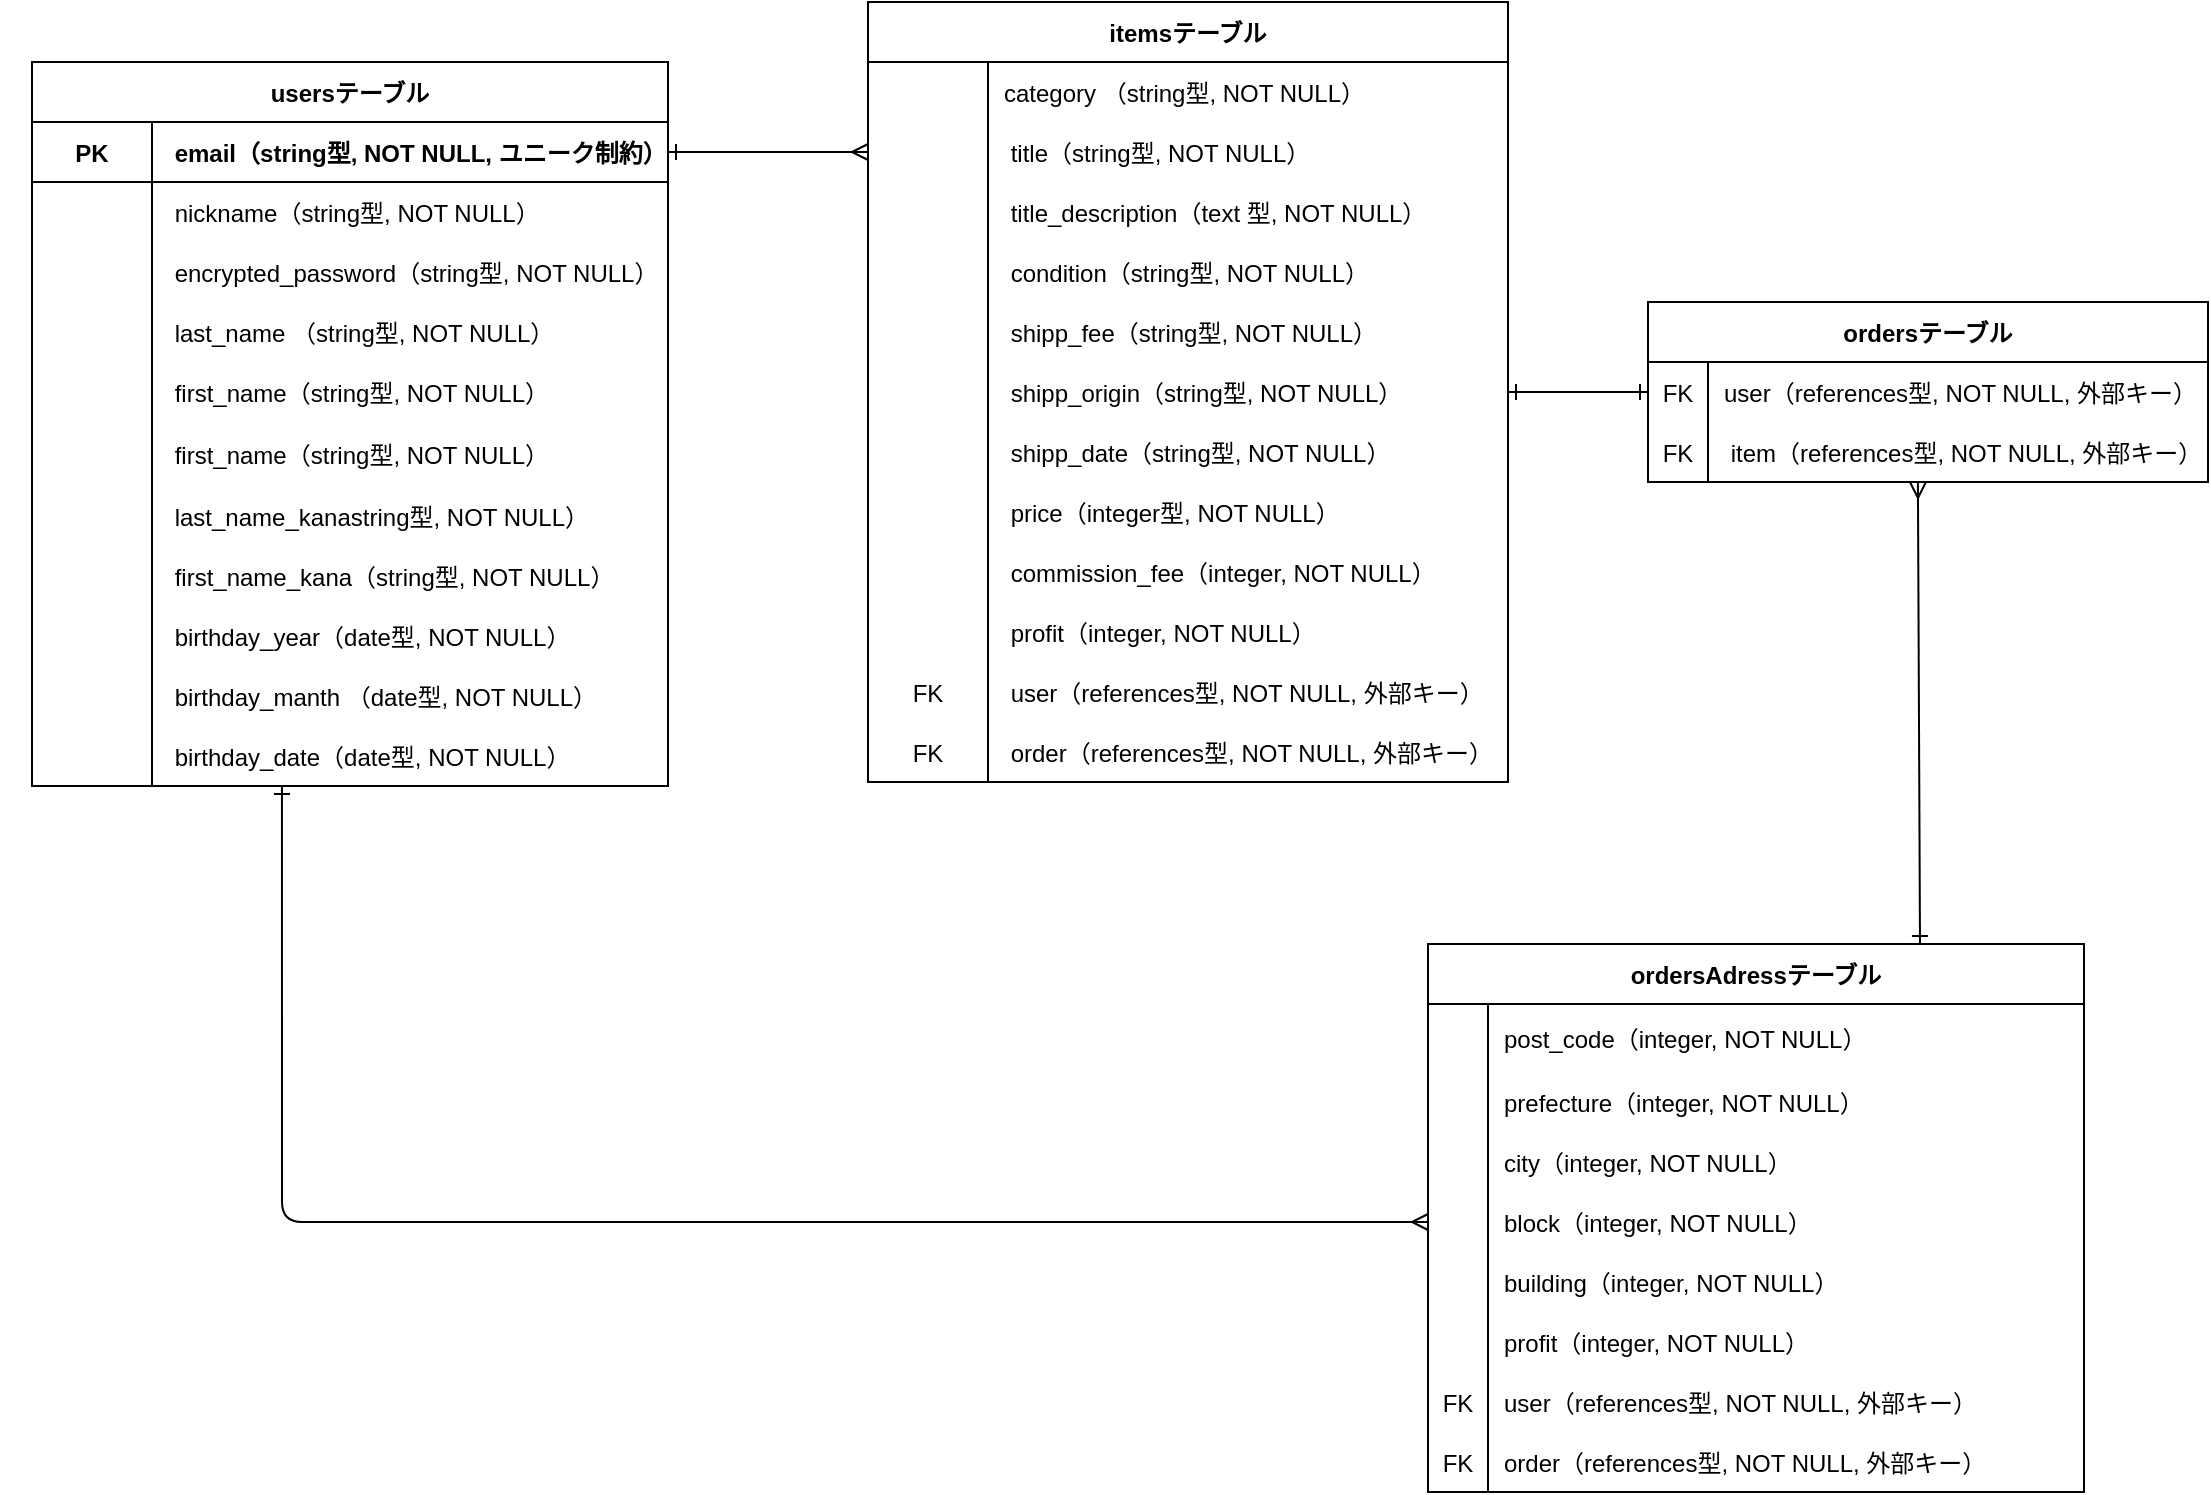 <mxfile>
    <diagram id="hYG_ZyGy6BmzHtWI7-yQ" name="ページ1">
        <mxGraphModel dx="914" dy="629" grid="1" gridSize="10" guides="1" tooltips="1" connect="1" arrows="1" fold="1" page="1" pageScale="1" pageWidth="1169" pageHeight="827" math="0" shadow="0">
            <root>
                <mxCell id="0"/>
                <mxCell id="1" parent="0"/>
                <mxCell id="55" value="" style="shape=tableRow;horizontal=0;startSize=0;swimlaneHead=0;swimlaneBody=0;fillColor=none;collapsible=0;dropTarget=0;points=[[0,0.5],[1,0.5]];portConstraint=eastwest;top=0;left=0;right=0;bottom=0;" parent="1" vertex="1">
                    <mxGeometry x="22" y="200" width="180" height="30" as="geometry"/>
                </mxCell>
                <mxCell id="390" style="edgeStyle=orthogonalEdgeStyle;rounded=1;jumpStyle=none;html=1;entryX=0;entryY=0.5;entryDx=0;entryDy=0;strokeWidth=1;startArrow=ERone;startFill=0;endArrow=ERmany;endFill=0;sourcePerimeterSpacing=0;targetPerimeterSpacing=10;exitX=0.393;exitY=1;exitDx=0;exitDy=0;exitPerimeter=0;" edge="1" parent="1" source="257" target="364">
                    <mxGeometry relative="1" as="geometry">
                        <mxPoint x="160" y="440" as="sourcePoint"/>
                    </mxGeometry>
                </mxCell>
                <mxCell id="198" value="usersテーブル" style="shape=table;startSize=30;container=1;collapsible=1;childLayout=tableLayout;fixedRows=1;rowLines=0;fontStyle=1;align=center;resizeLast=1;strokeColor=default;" vertex="1" parent="1">
                    <mxGeometry x="37" y="70" width="318" height="362" as="geometry"/>
                </mxCell>
                <mxCell id="202" value="" style="shape=tableRow;horizontal=0;startSize=0;swimlaneHead=0;swimlaneBody=0;fillColor=none;collapsible=0;dropTarget=0;points=[[0,0.5],[1,0.5]];portConstraint=eastwest;top=0;left=0;right=0;bottom=1;" vertex="1" parent="198">
                    <mxGeometry y="30" width="318" height="30" as="geometry"/>
                </mxCell>
                <mxCell id="203" value="PK" style="shape=partialRectangle;connectable=0;fillColor=none;top=0;left=0;bottom=0;right=0;fontStyle=1;overflow=hidden;" vertex="1" parent="202">
                    <mxGeometry width="60" height="30" as="geometry">
                        <mxRectangle width="60" height="30" as="alternateBounds"/>
                    </mxGeometry>
                </mxCell>
                <mxCell id="204" value=" email（string型, NOT NULL, ユニーク制約）" style="shape=partialRectangle;connectable=0;fillColor=none;top=0;left=0;bottom=0;right=0;align=left;spacingLeft=6;fontStyle=1;overflow=hidden;" vertex="1" parent="202">
                    <mxGeometry x="60" width="258" height="30" as="geometry">
                        <mxRectangle width="258" height="30" as="alternateBounds"/>
                    </mxGeometry>
                </mxCell>
                <mxCell id="208" value="" style="shape=tableRow;horizontal=0;startSize=0;swimlaneHead=0;swimlaneBody=0;fillColor=none;collapsible=0;dropTarget=0;points=[[0,0.5],[1,0.5]];portConstraint=eastwest;top=0;left=0;right=0;bottom=0;" vertex="1" parent="198">
                    <mxGeometry y="60" width="318" height="30" as="geometry"/>
                </mxCell>
                <mxCell id="209" value="" style="shape=partialRectangle;connectable=0;fillColor=none;top=0;left=0;bottom=0;right=0;editable=1;overflow=hidden;" vertex="1" parent="208">
                    <mxGeometry width="60" height="30" as="geometry">
                        <mxRectangle width="60" height="30" as="alternateBounds"/>
                    </mxGeometry>
                </mxCell>
                <mxCell id="210" value=" nickname（string型, NOT NULL）" style="shape=partialRectangle;connectable=0;fillColor=none;top=0;left=0;bottom=0;right=0;align=left;spacingLeft=6;overflow=hidden;" vertex="1" parent="208">
                    <mxGeometry x="60" width="258" height="30" as="geometry">
                        <mxRectangle width="258" height="30" as="alternateBounds"/>
                    </mxGeometry>
                </mxCell>
                <mxCell id="211" value="" style="shape=tableRow;horizontal=0;startSize=0;swimlaneHead=0;swimlaneBody=0;fillColor=none;collapsible=0;dropTarget=0;points=[[0,0.5],[1,0.5]];portConstraint=eastwest;top=0;left=0;right=0;bottom=0;" vertex="1" parent="198">
                    <mxGeometry y="90" width="318" height="30" as="geometry"/>
                </mxCell>
                <mxCell id="212" value="" style="shape=partialRectangle;connectable=0;fillColor=none;top=0;left=0;bottom=0;right=0;editable=1;overflow=hidden;" vertex="1" parent="211">
                    <mxGeometry width="60" height="30" as="geometry">
                        <mxRectangle width="60" height="30" as="alternateBounds"/>
                    </mxGeometry>
                </mxCell>
                <mxCell id="213" value=" encrypted_password（string型, NOT NULL）" style="shape=partialRectangle;connectable=0;fillColor=none;top=0;left=0;bottom=0;right=0;align=left;spacingLeft=6;overflow=hidden;" vertex="1" parent="211">
                    <mxGeometry x="60" width="258" height="30" as="geometry">
                        <mxRectangle width="258" height="30" as="alternateBounds"/>
                    </mxGeometry>
                </mxCell>
                <mxCell id="217" value="" style="shape=tableRow;horizontal=0;startSize=0;swimlaneHead=0;swimlaneBody=0;fillColor=none;collapsible=0;dropTarget=0;points=[[0,0.5],[1,0.5]];portConstraint=eastwest;top=0;left=0;right=0;bottom=0;" vertex="1" parent="198">
                    <mxGeometry y="120" width="318" height="30" as="geometry"/>
                </mxCell>
                <mxCell id="218" value="" style="shape=partialRectangle;connectable=0;fillColor=none;top=0;left=0;bottom=0;right=0;editable=1;overflow=hidden;" vertex="1" parent="217">
                    <mxGeometry width="60" height="30" as="geometry">
                        <mxRectangle width="60" height="30" as="alternateBounds"/>
                    </mxGeometry>
                </mxCell>
                <mxCell id="219" value=" last_name （string型, NOT NULL）" style="shape=partialRectangle;connectable=0;fillColor=none;top=0;left=0;bottom=0;right=0;align=left;spacingLeft=6;overflow=hidden;" vertex="1" parent="217">
                    <mxGeometry x="60" width="258" height="30" as="geometry">
                        <mxRectangle width="258" height="30" as="alternateBounds"/>
                    </mxGeometry>
                </mxCell>
                <mxCell id="298" value="" style="shape=tableRow;horizontal=0;startSize=0;swimlaneHead=0;swimlaneBody=0;fillColor=none;collapsible=0;dropTarget=0;points=[[0,0.5],[1,0.5]];portConstraint=eastwest;top=0;left=0;right=0;bottom=0;" vertex="1" parent="198">
                    <mxGeometry y="150" width="318" height="30" as="geometry"/>
                </mxCell>
                <mxCell id="299" value="" style="shape=partialRectangle;connectable=0;fillColor=none;top=0;left=0;bottom=0;right=0;editable=1;overflow=hidden;" vertex="1" parent="298">
                    <mxGeometry width="60" height="30" as="geometry">
                        <mxRectangle width="60" height="30" as="alternateBounds"/>
                    </mxGeometry>
                </mxCell>
                <mxCell id="300" value=" first_name（string型, NOT NULL）" style="shape=partialRectangle;connectable=0;fillColor=none;top=0;left=0;bottom=0;right=0;align=left;spacingLeft=6;overflow=hidden;" vertex="1" parent="298">
                    <mxGeometry x="60" width="258" height="30" as="geometry">
                        <mxRectangle width="258" height="30" as="alternateBounds"/>
                    </mxGeometry>
                </mxCell>
                <mxCell id="220" value="" style="shape=tableRow;horizontal=0;startSize=0;swimlaneHead=0;swimlaneBody=0;fillColor=none;collapsible=0;dropTarget=0;points=[[0,0.5],[1,0.5]];portConstraint=eastwest;top=0;left=0;right=0;bottom=0;" vertex="1" parent="198">
                    <mxGeometry y="180" width="318" height="32" as="geometry"/>
                </mxCell>
                <mxCell id="221" value="" style="shape=partialRectangle;connectable=0;fillColor=none;top=0;left=0;bottom=0;right=0;editable=1;overflow=hidden;" vertex="1" parent="220">
                    <mxGeometry width="60" height="32" as="geometry">
                        <mxRectangle width="60" height="32" as="alternateBounds"/>
                    </mxGeometry>
                </mxCell>
                <mxCell id="222" value=" first_name（string型, NOT NULL）" style="shape=partialRectangle;connectable=0;fillColor=none;top=0;left=0;bottom=0;right=0;align=left;spacingLeft=6;overflow=hidden;" vertex="1" parent="220">
                    <mxGeometry x="60" width="258" height="32" as="geometry">
                        <mxRectangle width="258" height="32" as="alternateBounds"/>
                    </mxGeometry>
                </mxCell>
                <mxCell id="235" style="shape=tableRow;horizontal=0;startSize=0;swimlaneHead=0;swimlaneBody=0;fillColor=none;collapsible=0;dropTarget=0;points=[[0,0.5],[1,0.5]];portConstraint=eastwest;top=0;left=0;right=0;bottom=0;" vertex="1" parent="198">
                    <mxGeometry y="212" width="318" height="30" as="geometry"/>
                </mxCell>
                <mxCell id="236" style="shape=partialRectangle;connectable=0;fillColor=none;top=0;left=0;bottom=0;right=0;editable=1;overflow=hidden;" vertex="1" parent="235">
                    <mxGeometry width="60" height="30" as="geometry">
                        <mxRectangle width="60" height="30" as="alternateBounds"/>
                    </mxGeometry>
                </mxCell>
                <mxCell id="237" value=" last_name_kanastring型, NOT NULL）" style="shape=partialRectangle;connectable=0;fillColor=none;top=0;left=0;bottom=0;right=0;align=left;spacingLeft=6;overflow=hidden;" vertex="1" parent="235">
                    <mxGeometry x="60" width="258" height="30" as="geometry">
                        <mxRectangle width="258" height="30" as="alternateBounds"/>
                    </mxGeometry>
                </mxCell>
                <mxCell id="238" value="" style="shape=tableRow;horizontal=0;startSize=0;swimlaneHead=0;swimlaneBody=0;fillColor=none;collapsible=0;dropTarget=0;points=[[0,0.5],[1,0.5]];portConstraint=eastwest;top=0;left=0;right=0;bottom=0;" vertex="1" parent="198">
                    <mxGeometry y="242" width="318" height="30" as="geometry"/>
                </mxCell>
                <mxCell id="239" value="" style="shape=partialRectangle;connectable=0;fillColor=none;top=0;left=0;bottom=0;right=0;editable=1;overflow=hidden;" vertex="1" parent="238">
                    <mxGeometry width="60" height="30" as="geometry">
                        <mxRectangle width="60" height="30" as="alternateBounds"/>
                    </mxGeometry>
                </mxCell>
                <mxCell id="240" value=" first_name_kana（string型, NOT NULL）" style="shape=partialRectangle;connectable=0;fillColor=none;top=0;left=0;bottom=0;right=0;align=left;spacingLeft=6;overflow=hidden;" vertex="1" parent="238">
                    <mxGeometry x="60" width="258" height="30" as="geometry">
                        <mxRectangle width="258" height="30" as="alternateBounds"/>
                    </mxGeometry>
                </mxCell>
                <mxCell id="260" value="" style="shape=tableRow;horizontal=0;startSize=0;swimlaneHead=0;swimlaneBody=0;fillColor=none;collapsible=0;dropTarget=0;points=[[0,0.5],[1,0.5]];portConstraint=eastwest;top=0;left=0;right=0;bottom=0;" vertex="1" parent="198">
                    <mxGeometry y="272" width="318" height="30" as="geometry"/>
                </mxCell>
                <mxCell id="261" value="" style="shape=partialRectangle;connectable=0;fillColor=none;top=0;left=0;bottom=0;right=0;editable=1;overflow=hidden;" vertex="1" parent="260">
                    <mxGeometry width="60" height="30" as="geometry">
                        <mxRectangle width="60" height="30" as="alternateBounds"/>
                    </mxGeometry>
                </mxCell>
                <mxCell id="262" value=" birthday_year（date型, NOT NULL）" style="shape=partialRectangle;connectable=0;fillColor=none;top=0;left=0;bottom=0;right=0;align=left;spacingLeft=6;overflow=hidden;" vertex="1" parent="260">
                    <mxGeometry x="60" width="258" height="30" as="geometry">
                        <mxRectangle width="258" height="30" as="alternateBounds"/>
                    </mxGeometry>
                </mxCell>
                <mxCell id="263" value="" style="shape=tableRow;horizontal=0;startSize=0;swimlaneHead=0;swimlaneBody=0;fillColor=none;collapsible=0;dropTarget=0;points=[[0,0.5],[1,0.5]];portConstraint=eastwest;top=0;left=0;right=0;bottom=0;" vertex="1" parent="198">
                    <mxGeometry y="302" width="318" height="30" as="geometry"/>
                </mxCell>
                <mxCell id="264" value="" style="shape=partialRectangle;connectable=0;fillColor=none;top=0;left=0;bottom=0;right=0;editable=1;overflow=hidden;" vertex="1" parent="263">
                    <mxGeometry width="60" height="30" as="geometry">
                        <mxRectangle width="60" height="30" as="alternateBounds"/>
                    </mxGeometry>
                </mxCell>
                <mxCell id="265" value=" birthday_manth （date型, NOT NULL） " style="shape=partialRectangle;connectable=0;fillColor=none;top=0;left=0;bottom=0;right=0;align=left;spacingLeft=6;overflow=hidden;" vertex="1" parent="263">
                    <mxGeometry x="60" width="258" height="30" as="geometry">
                        <mxRectangle width="258" height="30" as="alternateBounds"/>
                    </mxGeometry>
                </mxCell>
                <mxCell id="257" value="" style="shape=tableRow;horizontal=0;startSize=0;swimlaneHead=0;swimlaneBody=0;fillColor=none;collapsible=0;dropTarget=0;points=[[0,0.5],[1,0.5]];portConstraint=eastwest;top=0;left=0;right=0;bottom=0;" vertex="1" parent="198">
                    <mxGeometry y="332" width="318" height="30" as="geometry"/>
                </mxCell>
                <mxCell id="258" value="" style="shape=partialRectangle;connectable=0;fillColor=none;top=0;left=0;bottom=0;right=0;editable=1;overflow=hidden;" vertex="1" parent="257">
                    <mxGeometry width="60" height="30" as="geometry">
                        <mxRectangle width="60" height="30" as="alternateBounds"/>
                    </mxGeometry>
                </mxCell>
                <mxCell id="259" value=" birthday_date（date型, NOT NULL）" style="shape=partialRectangle;connectable=0;fillColor=none;top=0;left=0;bottom=0;right=0;align=left;spacingLeft=6;overflow=hidden;" vertex="1" parent="257">
                    <mxGeometry x="60" width="258" height="30" as="geometry">
                        <mxRectangle width="258" height="30" as="alternateBounds"/>
                    </mxGeometry>
                </mxCell>
                <mxCell id="267" value="itemsテーブル" style="shape=table;startSize=30;container=1;collapsible=1;childLayout=tableLayout;fixedRows=1;rowLines=0;fontStyle=1;align=center;resizeLast=1;strokeColor=default;" vertex="1" parent="1">
                    <mxGeometry x="455" y="40" width="320" height="390" as="geometry"/>
                </mxCell>
                <mxCell id="271" value="" style="shape=tableRow;horizontal=0;startSize=0;swimlaneHead=0;swimlaneBody=0;fillColor=none;collapsible=0;dropTarget=0;points=[[0,0.5],[1,0.5]];portConstraint=eastwest;top=0;left=0;right=0;bottom=0;" vertex="1" parent="267">
                    <mxGeometry y="30" width="320" height="30" as="geometry"/>
                </mxCell>
                <mxCell id="272" value="" style="shape=partialRectangle;connectable=0;fillColor=none;top=0;left=0;bottom=0;right=0;editable=1;overflow=hidden;" vertex="1" parent="271">
                    <mxGeometry width="60" height="30" as="geometry">
                        <mxRectangle width="60" height="30" as="alternateBounds"/>
                    </mxGeometry>
                </mxCell>
                <mxCell id="273" value="category （string型, NOT NULL）" style="shape=partialRectangle;connectable=0;fillColor=none;top=0;left=0;bottom=0;right=0;align=left;spacingLeft=6;overflow=hidden;" vertex="1" parent="271">
                    <mxGeometry x="60" width="260" height="30" as="geometry">
                        <mxRectangle width="260" height="30" as="alternateBounds"/>
                    </mxGeometry>
                </mxCell>
                <mxCell id="274" value="" style="shape=tableRow;horizontal=0;startSize=0;swimlaneHead=0;swimlaneBody=0;fillColor=none;collapsible=0;dropTarget=0;points=[[0,0.5],[1,0.5]];portConstraint=eastwest;top=0;left=0;right=0;bottom=0;" vertex="1" parent="267">
                    <mxGeometry y="60" width="320" height="30" as="geometry"/>
                </mxCell>
                <mxCell id="275" value="" style="shape=partialRectangle;connectable=0;fillColor=none;top=0;left=0;bottom=0;right=0;editable=1;overflow=hidden;" vertex="1" parent="274">
                    <mxGeometry width="60" height="30" as="geometry">
                        <mxRectangle width="60" height="30" as="alternateBounds"/>
                    </mxGeometry>
                </mxCell>
                <mxCell id="276" value=" title（string型, NOT NULL）" style="shape=partialRectangle;connectable=0;fillColor=none;top=0;left=0;bottom=0;right=0;align=left;spacingLeft=6;overflow=hidden;" vertex="1" parent="274">
                    <mxGeometry x="60" width="260" height="30" as="geometry">
                        <mxRectangle width="260" height="30" as="alternateBounds"/>
                    </mxGeometry>
                </mxCell>
                <mxCell id="277" value="" style="shape=tableRow;horizontal=0;startSize=0;swimlaneHead=0;swimlaneBody=0;fillColor=none;collapsible=0;dropTarget=0;points=[[0,0.5],[1,0.5]];portConstraint=eastwest;top=0;left=0;right=0;bottom=0;" vertex="1" parent="267">
                    <mxGeometry y="90" width="320" height="30" as="geometry"/>
                </mxCell>
                <mxCell id="278" value="" style="shape=partialRectangle;connectable=0;fillColor=none;top=0;left=0;bottom=0;right=0;editable=1;overflow=hidden;" vertex="1" parent="277">
                    <mxGeometry width="60" height="30" as="geometry">
                        <mxRectangle width="60" height="30" as="alternateBounds"/>
                    </mxGeometry>
                </mxCell>
                <mxCell id="279" value=" title_description（text 型, NOT NULL）" style="shape=partialRectangle;connectable=0;fillColor=none;top=0;left=0;bottom=0;right=0;align=left;spacingLeft=6;overflow=hidden;" vertex="1" parent="277">
                    <mxGeometry x="60" width="260" height="30" as="geometry">
                        <mxRectangle width="260" height="30" as="alternateBounds"/>
                    </mxGeometry>
                </mxCell>
                <mxCell id="280" value="" style="shape=tableRow;horizontal=0;startSize=0;swimlaneHead=0;swimlaneBody=0;fillColor=none;collapsible=0;dropTarget=0;points=[[0,0.5],[1,0.5]];portConstraint=eastwest;top=0;left=0;right=0;bottom=0;" vertex="1" parent="267">
                    <mxGeometry y="120" width="320" height="30" as="geometry"/>
                </mxCell>
                <mxCell id="281" value="" style="shape=partialRectangle;connectable=0;fillColor=none;top=0;left=0;bottom=0;right=0;editable=1;overflow=hidden;" vertex="1" parent="280">
                    <mxGeometry width="60" height="30" as="geometry">
                        <mxRectangle width="60" height="30" as="alternateBounds"/>
                    </mxGeometry>
                </mxCell>
                <mxCell id="282" value=" condition（string型, NOT NULL）" style="shape=partialRectangle;connectable=0;fillColor=none;top=0;left=0;bottom=0;right=0;align=left;spacingLeft=6;overflow=hidden;" vertex="1" parent="280">
                    <mxGeometry x="60" width="260" height="30" as="geometry">
                        <mxRectangle width="260" height="30" as="alternateBounds"/>
                    </mxGeometry>
                </mxCell>
                <mxCell id="283" style="shape=tableRow;horizontal=0;startSize=0;swimlaneHead=0;swimlaneBody=0;fillColor=none;collapsible=0;dropTarget=0;points=[[0,0.5],[1,0.5]];portConstraint=eastwest;top=0;left=0;right=0;bottom=0;" vertex="1" parent="267">
                    <mxGeometry y="150" width="320" height="30" as="geometry"/>
                </mxCell>
                <mxCell id="284" style="shape=partialRectangle;connectable=0;fillColor=none;top=0;left=0;bottom=0;right=0;editable=1;overflow=hidden;" vertex="1" parent="283">
                    <mxGeometry width="60" height="30" as="geometry">
                        <mxRectangle width="60" height="30" as="alternateBounds"/>
                    </mxGeometry>
                </mxCell>
                <mxCell id="285" value=" shipp_fee（string型, NOT NULL）" style="shape=partialRectangle;connectable=0;fillColor=none;top=0;left=0;bottom=0;right=0;align=left;spacingLeft=6;overflow=hidden;" vertex="1" parent="283">
                    <mxGeometry x="60" width="260" height="30" as="geometry">
                        <mxRectangle width="260" height="30" as="alternateBounds"/>
                    </mxGeometry>
                </mxCell>
                <mxCell id="286" value="" style="shape=tableRow;horizontal=0;startSize=0;swimlaneHead=0;swimlaneBody=0;fillColor=none;collapsible=0;dropTarget=0;points=[[0,0.5],[1,0.5]];portConstraint=eastwest;top=0;left=0;right=0;bottom=0;" vertex="1" parent="267">
                    <mxGeometry y="180" width="320" height="30" as="geometry"/>
                </mxCell>
                <mxCell id="287" value="" style="shape=partialRectangle;connectable=0;fillColor=none;top=0;left=0;bottom=0;right=0;editable=1;overflow=hidden;" vertex="1" parent="286">
                    <mxGeometry width="60" height="30" as="geometry">
                        <mxRectangle width="60" height="30" as="alternateBounds"/>
                    </mxGeometry>
                </mxCell>
                <mxCell id="288" value=" shipp_origin（string型, NOT NULL）" style="shape=partialRectangle;connectable=0;fillColor=none;top=0;left=0;bottom=0;right=0;align=left;spacingLeft=6;overflow=hidden;" vertex="1" parent="286">
                    <mxGeometry x="60" width="260" height="30" as="geometry">
                        <mxRectangle width="260" height="30" as="alternateBounds"/>
                    </mxGeometry>
                </mxCell>
                <mxCell id="289" value="" style="shape=tableRow;horizontal=0;startSize=0;swimlaneHead=0;swimlaneBody=0;fillColor=none;collapsible=0;dropTarget=0;points=[[0,0.5],[1,0.5]];portConstraint=eastwest;top=0;left=0;right=0;bottom=0;" vertex="1" parent="267">
                    <mxGeometry y="210" width="320" height="30" as="geometry"/>
                </mxCell>
                <mxCell id="290" value="" style="shape=partialRectangle;connectable=0;fillColor=none;top=0;left=0;bottom=0;right=0;editable=1;overflow=hidden;" vertex="1" parent="289">
                    <mxGeometry width="60" height="30" as="geometry">
                        <mxRectangle width="60" height="30" as="alternateBounds"/>
                    </mxGeometry>
                </mxCell>
                <mxCell id="291" value=" shipp_date（string型, NOT NULL）" style="shape=partialRectangle;connectable=0;fillColor=none;top=0;left=0;bottom=0;right=0;align=left;spacingLeft=6;overflow=hidden;" vertex="1" parent="289">
                    <mxGeometry x="60" width="260" height="30" as="geometry">
                        <mxRectangle width="260" height="30" as="alternateBounds"/>
                    </mxGeometry>
                </mxCell>
                <mxCell id="292" value="" style="shape=tableRow;horizontal=0;startSize=0;swimlaneHead=0;swimlaneBody=0;fillColor=none;collapsible=0;dropTarget=0;points=[[0,0.5],[1,0.5]];portConstraint=eastwest;top=0;left=0;right=0;bottom=0;" vertex="1" parent="267">
                    <mxGeometry y="240" width="320" height="30" as="geometry"/>
                </mxCell>
                <mxCell id="293" value="" style="shape=partialRectangle;connectable=0;fillColor=none;top=0;left=0;bottom=0;right=0;editable=1;overflow=hidden;" vertex="1" parent="292">
                    <mxGeometry width="60" height="30" as="geometry">
                        <mxRectangle width="60" height="30" as="alternateBounds"/>
                    </mxGeometry>
                </mxCell>
                <mxCell id="294" value=" price（integer型, NOT NULL）" style="shape=partialRectangle;connectable=0;fillColor=none;top=0;left=0;bottom=0;right=0;align=left;spacingLeft=6;overflow=hidden;" vertex="1" parent="292">
                    <mxGeometry x="60" width="260" height="30" as="geometry">
                        <mxRectangle width="260" height="30" as="alternateBounds"/>
                    </mxGeometry>
                </mxCell>
                <mxCell id="301" value="" style="shape=tableRow;horizontal=0;startSize=0;swimlaneHead=0;swimlaneBody=0;fillColor=none;collapsible=0;dropTarget=0;points=[[0,0.5],[1,0.5]];portConstraint=eastwest;top=0;left=0;right=0;bottom=0;strokeColor=default;" vertex="1" parent="267">
                    <mxGeometry y="270" width="320" height="30" as="geometry"/>
                </mxCell>
                <mxCell id="302" value="" style="shape=partialRectangle;connectable=0;fillColor=none;top=0;left=0;bottom=0;right=0;editable=1;overflow=hidden;strokeColor=default;" vertex="1" parent="301">
                    <mxGeometry width="60" height="30" as="geometry">
                        <mxRectangle width="60" height="30" as="alternateBounds"/>
                    </mxGeometry>
                </mxCell>
                <mxCell id="303" value=" commission_fee（integer, NOT NULL）" style="shape=partialRectangle;connectable=0;fillColor=none;top=0;left=0;bottom=0;right=0;align=left;spacingLeft=6;overflow=hidden;strokeColor=default;" vertex="1" parent="301">
                    <mxGeometry x="60" width="260" height="30" as="geometry">
                        <mxRectangle width="260" height="30" as="alternateBounds"/>
                    </mxGeometry>
                </mxCell>
                <mxCell id="307" value="" style="shape=tableRow;horizontal=0;startSize=0;swimlaneHead=0;swimlaneBody=0;fillColor=none;collapsible=0;dropTarget=0;points=[[0,0.5],[1,0.5]];portConstraint=eastwest;top=0;left=0;right=0;bottom=0;strokeColor=default;" vertex="1" parent="267">
                    <mxGeometry y="300" width="320" height="30" as="geometry"/>
                </mxCell>
                <mxCell id="308" value="" style="shape=partialRectangle;connectable=0;fillColor=none;top=0;left=0;bottom=0;right=0;editable=1;overflow=hidden;strokeColor=default;" vertex="1" parent="307">
                    <mxGeometry width="60" height="30" as="geometry">
                        <mxRectangle width="60" height="30" as="alternateBounds"/>
                    </mxGeometry>
                </mxCell>
                <mxCell id="309" value=" profit（integer, NOT NULL）" style="shape=partialRectangle;connectable=0;fillColor=none;top=0;left=0;bottom=0;right=0;align=left;spacingLeft=6;overflow=hidden;strokeColor=default;" vertex="1" parent="307">
                    <mxGeometry x="60" width="260" height="30" as="geometry">
                        <mxRectangle width="260" height="30" as="alternateBounds"/>
                    </mxGeometry>
                </mxCell>
                <mxCell id="304" value="" style="shape=tableRow;horizontal=0;startSize=0;swimlaneHead=0;swimlaneBody=0;fillColor=none;collapsible=0;dropTarget=0;points=[[0,0.5],[1,0.5]];portConstraint=eastwest;top=0;left=0;right=0;bottom=0;strokeColor=default;" vertex="1" parent="267">
                    <mxGeometry y="330" width="320" height="30" as="geometry"/>
                </mxCell>
                <mxCell id="305" value="FK" style="shape=partialRectangle;connectable=0;fillColor=none;top=0;left=0;bottom=0;right=0;editable=1;overflow=hidden;strokeColor=default;" vertex="1" parent="304">
                    <mxGeometry width="60" height="30" as="geometry">
                        <mxRectangle width="60" height="30" as="alternateBounds"/>
                    </mxGeometry>
                </mxCell>
                <mxCell id="306" value=" user（references型, NOT NULL, 外部キー）" style="shape=partialRectangle;connectable=0;fillColor=none;top=0;left=0;bottom=0;right=0;align=left;spacingLeft=6;overflow=hidden;strokeColor=default;" vertex="1" parent="304">
                    <mxGeometry x="60" width="260" height="30" as="geometry">
                        <mxRectangle width="260" height="30" as="alternateBounds"/>
                    </mxGeometry>
                </mxCell>
                <mxCell id="295" value="" style="shape=tableRow;horizontal=0;startSize=0;swimlaneHead=0;swimlaneBody=0;fillColor=none;collapsible=0;dropTarget=0;points=[[0,0.5],[1,0.5]];portConstraint=eastwest;top=0;left=0;right=0;bottom=0;" vertex="1" parent="267">
                    <mxGeometry y="360" width="320" height="30" as="geometry"/>
                </mxCell>
                <mxCell id="296" value="FK" style="shape=partialRectangle;connectable=0;fillColor=none;top=0;left=0;bottom=0;right=0;editable=1;overflow=hidden;" vertex="1" parent="295">
                    <mxGeometry width="60" height="30" as="geometry">
                        <mxRectangle width="60" height="30" as="alternateBounds"/>
                    </mxGeometry>
                </mxCell>
                <mxCell id="297" value=" order（references型, NOT NULL, 外部キー）" style="shape=partialRectangle;connectable=0;fillColor=none;top=0;left=0;bottom=0;right=0;align=left;spacingLeft=6;overflow=hidden;" vertex="1" parent="295">
                    <mxGeometry x="60" width="260" height="30" as="geometry">
                        <mxRectangle width="260" height="30" as="alternateBounds"/>
                    </mxGeometry>
                </mxCell>
                <mxCell id="314" style="edgeStyle=none;html=1;exitX=1;exitY=0.5;exitDx=0;exitDy=0;entryX=0;entryY=0.5;entryDx=0;entryDy=0;endArrow=ERmany;endFill=0;startArrow=ERone;startFill=0;targetPerimeterSpacing=0;sourcePerimeterSpacing=0;" edge="1" parent="1" source="202" target="274">
                    <mxGeometry relative="1" as="geometry">
                        <mxPoint x="357" y="115" as="sourcePoint"/>
                        <mxPoint x="481" y="115" as="targetPoint"/>
                    </mxGeometry>
                </mxCell>
                <mxCell id="389" style="edgeStyle=none;rounded=1;jumpStyle=none;html=1;strokeWidth=1;startArrow=ERmany;startFill=0;endArrow=ERone;endFill=0;sourcePerimeterSpacing=0;targetPerimeterSpacing=10;exitX=0.482;exitY=1;exitDx=0;exitDy=0;exitPerimeter=0;entryX=0.75;entryY=0;entryDx=0;entryDy=0;" edge="1" parent="1" source="322" target="329">
                    <mxGeometry relative="1" as="geometry">
                        <mxPoint x="989.88" y="283" as="sourcePoint"/>
                        <mxPoint x="1020" y="520" as="targetPoint"/>
                    </mxGeometry>
                </mxCell>
                <mxCell id="315" value="ordersテーブル" style="shape=table;startSize=30;container=1;collapsible=1;childLayout=tableLayout;fixedRows=1;rowLines=0;fontStyle=1;align=center;resizeLast=1;strokeColor=default;" vertex="1" parent="1">
                    <mxGeometry x="845" y="190" width="280" height="90" as="geometry"/>
                </mxCell>
                <mxCell id="319" value="" style="shape=tableRow;horizontal=0;startSize=0;swimlaneHead=0;swimlaneBody=0;fillColor=none;collapsible=0;dropTarget=0;points=[[0,0.5],[1,0.5]];portConstraint=eastwest;top=0;left=0;right=0;bottom=0;strokeColor=default;" vertex="1" parent="315">
                    <mxGeometry y="30" width="280" height="30" as="geometry"/>
                </mxCell>
                <mxCell id="320" value="FK" style="shape=partialRectangle;connectable=0;fillColor=none;top=0;left=0;bottom=0;right=0;editable=1;overflow=hidden;strokeColor=default;" vertex="1" parent="319">
                    <mxGeometry width="30" height="30" as="geometry">
                        <mxRectangle width="30" height="30" as="alternateBounds"/>
                    </mxGeometry>
                </mxCell>
                <mxCell id="321" value="user（references型, NOT NULL, 外部キー）" style="shape=partialRectangle;connectable=0;fillColor=none;top=0;left=0;bottom=0;right=0;align=left;spacingLeft=6;overflow=hidden;strokeColor=default;" vertex="1" parent="319">
                    <mxGeometry x="30" width="250" height="30" as="geometry">
                        <mxRectangle width="250" height="30" as="alternateBounds"/>
                    </mxGeometry>
                </mxCell>
                <mxCell id="322" value="" style="shape=tableRow;horizontal=0;startSize=0;swimlaneHead=0;swimlaneBody=0;fillColor=none;collapsible=0;dropTarget=0;points=[[0,0.5],[1,0.5]];portConstraint=eastwest;top=0;left=0;right=0;bottom=0;strokeColor=default;" vertex="1" parent="315">
                    <mxGeometry y="60" width="280" height="30" as="geometry"/>
                </mxCell>
                <mxCell id="323" value="FK" style="shape=partialRectangle;connectable=0;fillColor=none;top=0;left=0;bottom=0;right=0;editable=1;overflow=hidden;strokeColor=default;" vertex="1" parent="322">
                    <mxGeometry width="30" height="30" as="geometry">
                        <mxRectangle width="30" height="30" as="alternateBounds"/>
                    </mxGeometry>
                </mxCell>
                <mxCell id="324" value=" item（references型, NOT NULL, 外部キー）" style="shape=partialRectangle;connectable=0;fillColor=none;top=0;left=0;bottom=0;right=0;align=left;spacingLeft=6;overflow=hidden;strokeColor=default;" vertex="1" parent="322">
                    <mxGeometry x="30" width="250" height="30" as="geometry">
                        <mxRectangle width="250" height="30" as="alternateBounds"/>
                    </mxGeometry>
                </mxCell>
                <mxCell id="329" value="ordersAdressテーブル" style="shape=table;startSize=30;container=1;collapsible=1;childLayout=tableLayout;fixedRows=1;rowLines=0;fontStyle=1;align=center;resizeLast=1;strokeColor=default;" vertex="1" parent="1">
                    <mxGeometry x="735" y="511" width="328" height="274" as="geometry"/>
                </mxCell>
                <mxCell id="330" value="" style="shape=tableRow;horizontal=0;startSize=0;swimlaneHead=0;swimlaneBody=0;fillColor=none;collapsible=0;dropTarget=0;points=[[0,0.5],[1,0.5]];portConstraint=eastwest;top=0;left=0;right=0;bottom=0;strokeColor=default;" vertex="1" parent="329">
                    <mxGeometry y="30" width="328" height="34" as="geometry"/>
                </mxCell>
                <mxCell id="331" value="" style="shape=partialRectangle;connectable=0;fillColor=none;top=0;left=0;bottom=0;right=0;editable=1;overflow=hidden;strokeColor=default;" vertex="1" parent="330">
                    <mxGeometry width="30" height="34" as="geometry">
                        <mxRectangle width="30" height="34" as="alternateBounds"/>
                    </mxGeometry>
                </mxCell>
                <mxCell id="332" value="post_code（integer, NOT NULL）" style="shape=partialRectangle;connectable=0;fillColor=none;top=0;left=0;bottom=0;right=0;align=left;spacingLeft=6;overflow=hidden;strokeColor=default;" vertex="1" parent="330">
                    <mxGeometry x="30" width="298" height="34" as="geometry">
                        <mxRectangle width="298" height="34" as="alternateBounds"/>
                    </mxGeometry>
                </mxCell>
                <mxCell id="333" value="" style="shape=tableRow;horizontal=0;startSize=0;swimlaneHead=0;swimlaneBody=0;fillColor=none;collapsible=0;dropTarget=0;points=[[0,0.5],[1,0.5]];portConstraint=eastwest;top=0;left=0;right=0;bottom=0;strokeColor=default;" vertex="1" parent="329">
                    <mxGeometry y="64" width="328" height="30" as="geometry"/>
                </mxCell>
                <mxCell id="334" value="" style="shape=partialRectangle;connectable=0;fillColor=none;top=0;left=0;bottom=0;right=0;editable=1;overflow=hidden;strokeColor=default;" vertex="1" parent="333">
                    <mxGeometry width="30" height="30" as="geometry">
                        <mxRectangle width="30" height="30" as="alternateBounds"/>
                    </mxGeometry>
                </mxCell>
                <mxCell id="335" value="prefecture（integer, NOT NULL）" style="shape=partialRectangle;connectable=0;fillColor=none;top=0;left=0;bottom=0;right=0;align=left;spacingLeft=6;overflow=hidden;strokeColor=default;" vertex="1" parent="333">
                    <mxGeometry x="30" width="298" height="30" as="geometry">
                        <mxRectangle width="298" height="30" as="alternateBounds"/>
                    </mxGeometry>
                </mxCell>
                <mxCell id="358" value="" style="shape=tableRow;horizontal=0;startSize=0;swimlaneHead=0;swimlaneBody=0;fillColor=none;collapsible=0;dropTarget=0;points=[[0,0.5],[1,0.5]];portConstraint=eastwest;top=0;left=0;right=0;bottom=0;strokeColor=default;" vertex="1" parent="329">
                    <mxGeometry y="94" width="328" height="30" as="geometry"/>
                </mxCell>
                <mxCell id="359" value="" style="shape=partialRectangle;connectable=0;fillColor=none;top=0;left=0;bottom=0;right=0;editable=1;overflow=hidden;strokeColor=default;" vertex="1" parent="358">
                    <mxGeometry width="30" height="30" as="geometry">
                        <mxRectangle width="30" height="30" as="alternateBounds"/>
                    </mxGeometry>
                </mxCell>
                <mxCell id="360" value="city（integer, NOT NULL）" style="shape=partialRectangle;connectable=0;fillColor=none;top=0;left=0;bottom=0;right=0;align=left;spacingLeft=6;overflow=hidden;strokeColor=default;" vertex="1" parent="358">
                    <mxGeometry x="30" width="298" height="30" as="geometry">
                        <mxRectangle width="298" height="30" as="alternateBounds"/>
                    </mxGeometry>
                </mxCell>
                <mxCell id="364" value="" style="shape=tableRow;horizontal=0;startSize=0;swimlaneHead=0;swimlaneBody=0;fillColor=none;collapsible=0;dropTarget=0;points=[[0,0.5],[1,0.5]];portConstraint=eastwest;top=0;left=0;right=0;bottom=0;strokeColor=default;" vertex="1" parent="329">
                    <mxGeometry y="124" width="328" height="30" as="geometry"/>
                </mxCell>
                <mxCell id="365" value="" style="shape=partialRectangle;connectable=0;fillColor=none;top=0;left=0;bottom=0;right=0;editable=1;overflow=hidden;strokeColor=default;" vertex="1" parent="364">
                    <mxGeometry width="30" height="30" as="geometry">
                        <mxRectangle width="30" height="30" as="alternateBounds"/>
                    </mxGeometry>
                </mxCell>
                <mxCell id="366" value="block（integer, NOT NULL）" style="shape=partialRectangle;connectable=0;fillColor=none;top=0;left=0;bottom=0;right=0;align=left;spacingLeft=6;overflow=hidden;strokeColor=default;" vertex="1" parent="364">
                    <mxGeometry x="30" width="298" height="30" as="geometry">
                        <mxRectangle width="298" height="30" as="alternateBounds"/>
                    </mxGeometry>
                </mxCell>
                <mxCell id="373" value="" style="shape=tableRow;horizontal=0;startSize=0;swimlaneHead=0;swimlaneBody=0;fillColor=none;collapsible=0;dropTarget=0;points=[[0,0.5],[1,0.5]];portConstraint=eastwest;top=0;left=0;right=0;bottom=0;strokeColor=default;" vertex="1" parent="329">
                    <mxGeometry y="154" width="328" height="30" as="geometry"/>
                </mxCell>
                <mxCell id="374" value="" style="shape=partialRectangle;connectable=0;fillColor=none;top=0;left=0;bottom=0;right=0;editable=1;overflow=hidden;strokeColor=default;" vertex="1" parent="373">
                    <mxGeometry width="30" height="30" as="geometry">
                        <mxRectangle width="30" height="30" as="alternateBounds"/>
                    </mxGeometry>
                </mxCell>
                <mxCell id="375" value="building（integer, NOT NULL）" style="shape=partialRectangle;connectable=0;fillColor=none;top=0;left=0;bottom=0;right=0;align=left;spacingLeft=6;overflow=hidden;strokeColor=default;" vertex="1" parent="373">
                    <mxGeometry x="30" width="298" height="30" as="geometry">
                        <mxRectangle width="298" height="30" as="alternateBounds"/>
                    </mxGeometry>
                </mxCell>
                <mxCell id="370" value="" style="shape=tableRow;horizontal=0;startSize=0;swimlaneHead=0;swimlaneBody=0;fillColor=none;collapsible=0;dropTarget=0;points=[[0,0.5],[1,0.5]];portConstraint=eastwest;top=0;left=0;right=0;bottom=0;strokeColor=default;" vertex="1" parent="329">
                    <mxGeometry y="184" width="328" height="30" as="geometry"/>
                </mxCell>
                <mxCell id="371" value="" style="shape=partialRectangle;connectable=0;fillColor=none;top=0;left=0;bottom=0;right=0;editable=1;overflow=hidden;strokeColor=default;" vertex="1" parent="370">
                    <mxGeometry width="30" height="30" as="geometry">
                        <mxRectangle width="30" height="30" as="alternateBounds"/>
                    </mxGeometry>
                </mxCell>
                <mxCell id="372" value="profit（integer, NOT NULL）" style="shape=partialRectangle;connectable=0;fillColor=none;top=0;left=0;bottom=0;right=0;align=left;spacingLeft=6;overflow=hidden;strokeColor=default;" vertex="1" parent="370">
                    <mxGeometry x="30" width="298" height="30" as="geometry">
                        <mxRectangle width="298" height="30" as="alternateBounds"/>
                    </mxGeometry>
                </mxCell>
                <mxCell id="367" value="" style="shape=tableRow;horizontal=0;startSize=0;swimlaneHead=0;swimlaneBody=0;fillColor=none;collapsible=0;dropTarget=0;points=[[0,0.5],[1,0.5]];portConstraint=eastwest;top=0;left=0;right=0;bottom=0;strokeColor=default;" vertex="1" parent="329">
                    <mxGeometry y="214" width="328" height="30" as="geometry"/>
                </mxCell>
                <mxCell id="368" value="FK" style="shape=partialRectangle;connectable=0;fillColor=none;top=0;left=0;bottom=0;right=0;editable=1;overflow=hidden;strokeColor=default;" vertex="1" parent="367">
                    <mxGeometry width="30" height="30" as="geometry">
                        <mxRectangle width="30" height="30" as="alternateBounds"/>
                    </mxGeometry>
                </mxCell>
                <mxCell id="369" value="user（references型, NOT NULL, 外部キー）" style="shape=partialRectangle;connectable=0;fillColor=none;top=0;left=0;bottom=0;right=0;align=left;spacingLeft=6;overflow=hidden;strokeColor=default;" vertex="1" parent="367">
                    <mxGeometry x="30" width="298" height="30" as="geometry">
                        <mxRectangle width="298" height="30" as="alternateBounds"/>
                    </mxGeometry>
                </mxCell>
                <mxCell id="361" value="" style="shape=tableRow;horizontal=0;startSize=0;swimlaneHead=0;swimlaneBody=0;fillColor=none;collapsible=0;dropTarget=0;points=[[0,0.5],[1,0.5]];portConstraint=eastwest;top=0;left=0;right=0;bottom=0;strokeColor=default;" vertex="1" parent="329">
                    <mxGeometry y="244" width="328" height="30" as="geometry"/>
                </mxCell>
                <mxCell id="362" value="FK" style="shape=partialRectangle;connectable=0;fillColor=none;top=0;left=0;bottom=0;right=0;editable=1;overflow=hidden;strokeColor=default;" vertex="1" parent="361">
                    <mxGeometry width="30" height="30" as="geometry">
                        <mxRectangle width="30" height="30" as="alternateBounds"/>
                    </mxGeometry>
                </mxCell>
                <mxCell id="363" value="order（references型, NOT NULL, 外部キー）" style="shape=partialRectangle;connectable=0;fillColor=none;top=0;left=0;bottom=0;right=0;align=left;spacingLeft=6;overflow=hidden;strokeColor=default;" vertex="1" parent="361">
                    <mxGeometry x="30" width="298" height="30" as="geometry">
                        <mxRectangle width="298" height="30" as="alternateBounds"/>
                    </mxGeometry>
                </mxCell>
                <mxCell id="385" style="edgeStyle=none;html=1;exitX=1;exitY=0.5;exitDx=0;exitDy=0;entryX=0;entryY=0.5;entryDx=0;entryDy=0;strokeWidth=1;startArrow=ERone;startFill=0;endArrow=oval;endFill=1;startSize=0;endSize=0;sourcePerimeterSpacing=0;targetPerimeterSpacing=10;rounded=0;jumpStyle=sharp;strokeColor=none;" edge="1" parent="1" source="286" target="315">
                    <mxGeometry relative="1" as="geometry"/>
                </mxCell>
                <mxCell id="387" style="edgeStyle=none;rounded=1;jumpStyle=none;html=1;exitX=1;exitY=0.5;exitDx=0;exitDy=0;entryX=0;entryY=0.5;entryDx=0;entryDy=0;strokeWidth=1;startArrow=ERone;startFill=0;endArrow=ERone;endFill=0;sourcePerimeterSpacing=0;targetPerimeterSpacing=10;" edge="1" parent="1" source="286" target="319">
                    <mxGeometry relative="1" as="geometry"/>
                </mxCell>
            </root>
        </mxGraphModel>
    </diagram>
</mxfile>